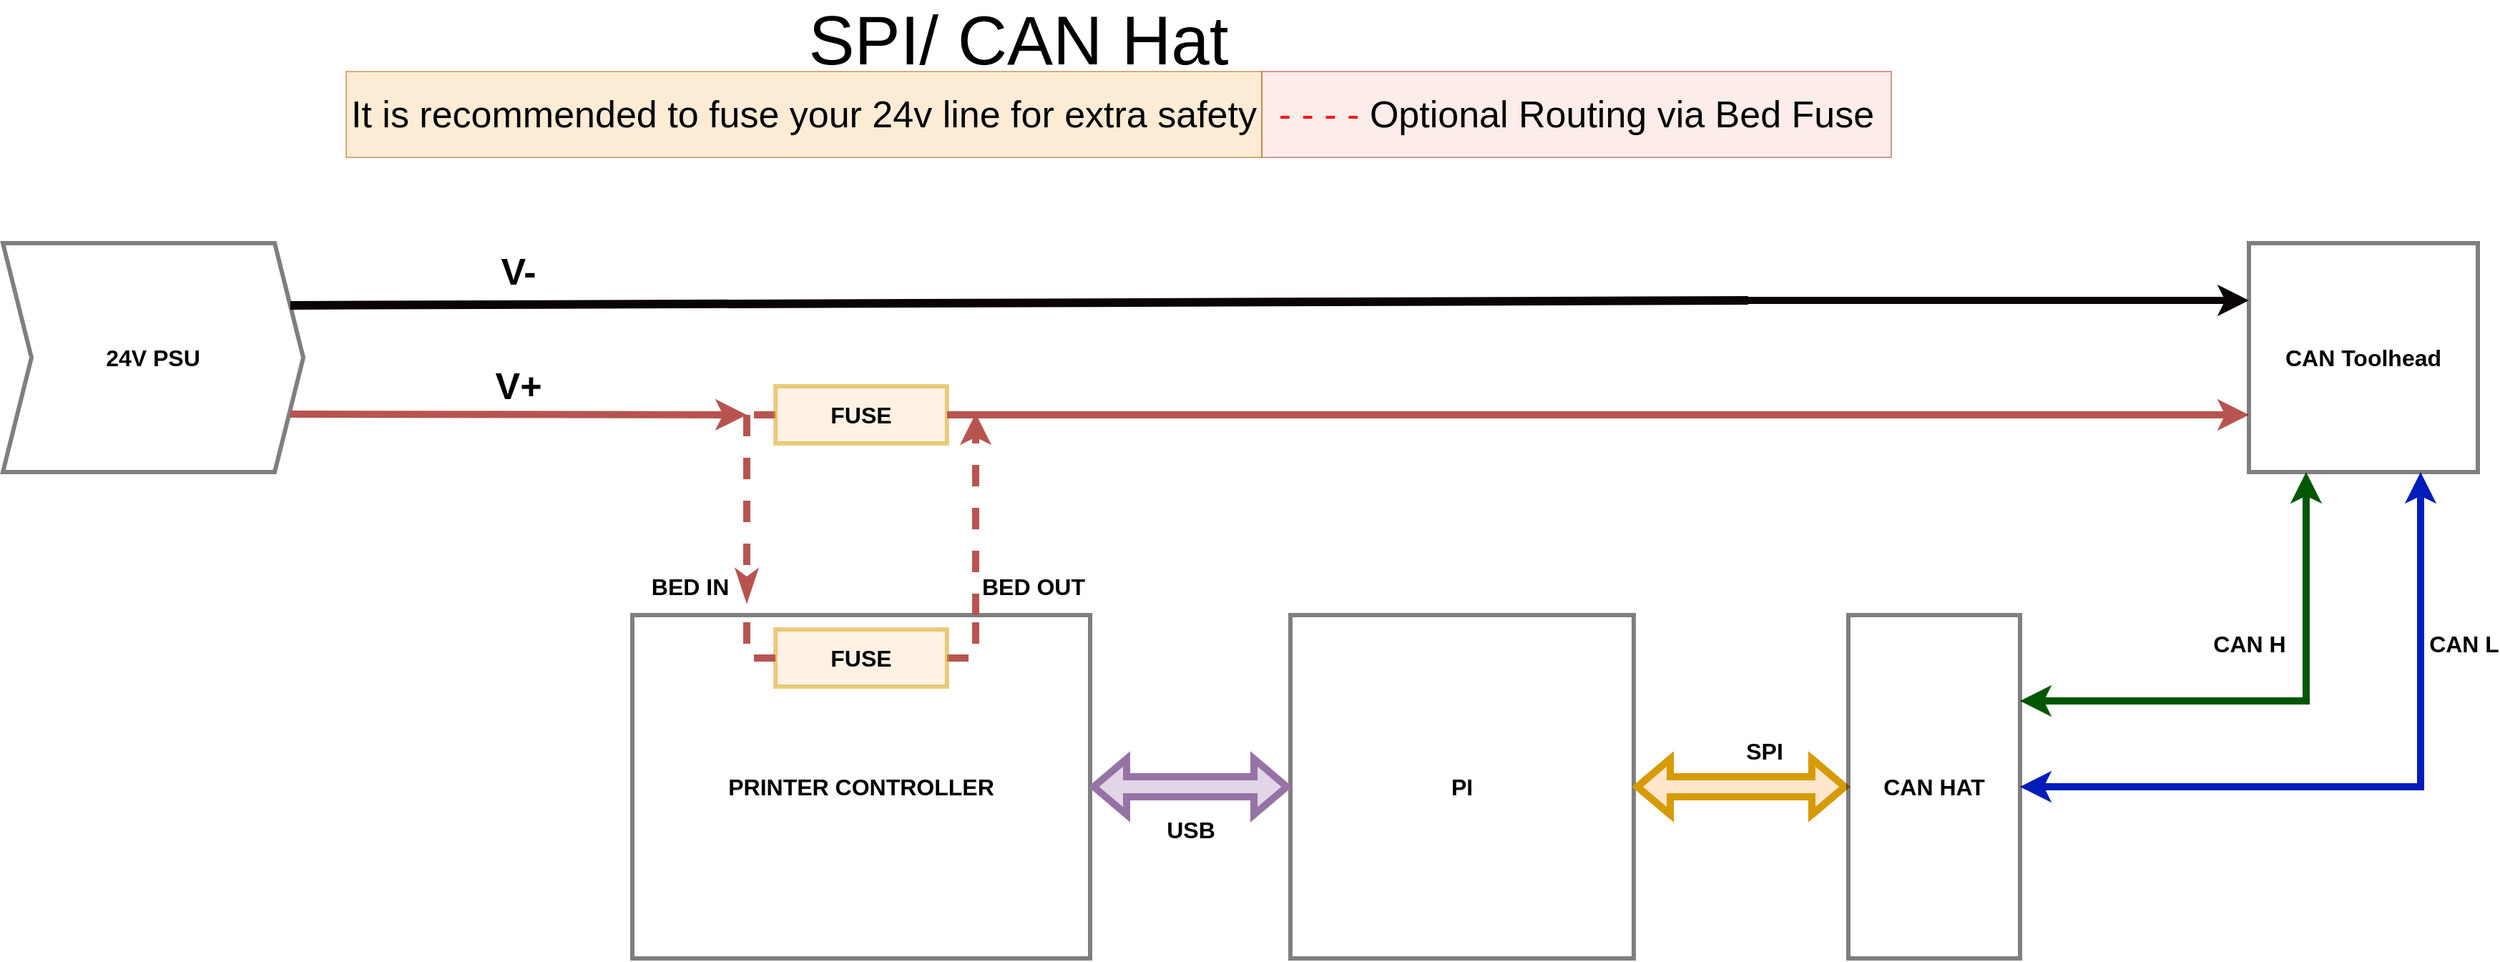 <mxfile version="20.2.2" type="github"><diagram name="Page-1" id="16e2658f-23c8-b752-8be9-c03fbebb8bbe"><mxGraphModel dx="3678" dy="1358" grid="1" gridSize="10" guides="1" tooltips="1" connect="1" arrows="1" fold="1" page="1" pageScale="1" pageWidth="1600" pageHeight="900" background="none" math="0" shadow="0"><root><mxCell id="0"/><mxCell id="1" parent="0"/><mxCell id="tk3jWDGdzixleCatkMts-246" value="SPI/ CAN Hat" style="text;html=1;strokeColor=none;fillColor=none;spacing=5;spacingTop=-20;whiteSpace=wrap;overflow=hidden;rounded=0;glass=0;labelBorderColor=none;sketch=0;fontSize=48;fontColor=none;opacity=50;align=center;" vertex="1" parent="1"><mxGeometry x="110" y="40" width="1360" height="40" as="geometry"/></mxCell><mxCell id="tk3jWDGdzixleCatkMts-247" value="&lt;font color=&quot;#FF1414&quot;&gt;- - - - &lt;/font&gt;Optional Routing via Bed Fuse" style="text;html=1;strokeColor=#ae4132;fillColor=#fad9d5;align=center;verticalAlign=middle;whiteSpace=wrap;rounded=0;glass=0;labelBorderColor=none;sketch=0;fontSize=26;opacity=50;fontStyle=0" vertex="1" parent="1"><mxGeometry x="960" y="80" width="440" height="60" as="geometry"/></mxCell><mxCell id="tk3jWDGdzixleCatkMts-248" value="It is recommended to fuse your 24v line for extra safety" style="text;html=1;strokeColor=#b46504;fillColor=#fad7ac;align=center;verticalAlign=middle;whiteSpace=wrap;rounded=0;glass=0;labelBorderColor=none;sketch=0;fontSize=26;opacity=50;" vertex="1" parent="1"><mxGeometry x="320" y="80" width="640" height="60" as="geometry"/></mxCell><mxCell id="tk3jWDGdzixleCatkMts-249" style="edgeStyle=elbowEdgeStyle;rounded=0;orthogonalLoop=1;jettySize=auto;html=1;labelBackgroundColor=default;fontSize=16;fontColor=none;startArrow=none;startFill=0;endArrow=none;endFill=0;strokeColor=#b85450;strokeWidth=5;dashed=1;fillColor=#f8cecc;" edge="1" parent="1" source="tk3jWDGdzixleCatkMts-250"><mxGeometry relative="1" as="geometry"><mxPoint x="600" y="320" as="targetPoint"/></mxGeometry></mxCell><mxCell id="tk3jWDGdzixleCatkMts-250" value="FUSE" style="rounded=0;whiteSpace=wrap;html=1;glass=0;labelBorderColor=none;sketch=0;fontSize=16;strokeColor=#d79b00;strokeWidth=3;fillColor=#ffe6cc;opacity=50;fontStyle=1" vertex="1" parent="1"><mxGeometry x="620" y="300" width="120" height="40" as="geometry"/></mxCell><mxCell id="tk3jWDGdzixleCatkMts-251" value="" style="endArrow=none;html=1;rounded=0;labelBackgroundColor=none;fontSize=16;fontColor=none;strokeColor=#b85450;strokeWidth=5;fillColor=#f8cecc;startArrow=classic;startFill=1;exitX=0;exitY=0.75;exitDx=0;exitDy=0;" edge="1" parent="1" source="tk3jWDGdzixleCatkMts-253" target="tk3jWDGdzixleCatkMts-250"><mxGeometry y="-10" width="50" height="50" relative="1" as="geometry"><mxPoint x="1570" y="320" as="sourcePoint"/><mxPoint x="490" y="320" as="targetPoint"/><Array as="points"/><mxPoint as="offset"/></mxGeometry></mxCell><mxCell id="tk3jWDGdzixleCatkMts-252" value="CAN L" style="edgeStyle=elbowEdgeStyle;rounded=0;orthogonalLoop=1;jettySize=auto;html=1;labelBackgroundColor=default;fontSize=16;fontColor=none;startArrow=classic;startFill=1;endArrow=classic;endFill=1;strokeColor=#001DBC;strokeWidth=5;fillColor=#0050ef;fontStyle=1;entryX=1;entryY=0.5;entryDx=0;entryDy=0;" edge="1" parent="1" source="tk3jWDGdzixleCatkMts-253" target="tk3jWDGdzixleCatkMts-276"><mxGeometry x="-0.52" y="30" relative="1" as="geometry"><mxPoint x="1770" y="610" as="targetPoint"/><Array as="points"><mxPoint x="1770" y="490"/></Array><mxPoint as="offset"/></mxGeometry></mxCell><mxCell id="tk3jWDGdzixleCatkMts-253" value="CAN Toolhead" style="whiteSpace=wrap;html=1;aspect=fixed;rounded=0;glass=0;labelBorderColor=none;sketch=0;fontSize=16;fontColor=none;strokeColor=default;strokeWidth=3;fillColor=none;opacity=50;fontStyle=1" vertex="1" parent="1"><mxGeometry x="1650" y="200" width="160" height="160" as="geometry"/></mxCell><mxCell id="tk3jWDGdzixleCatkMts-254" value="24V PSU" style="shape=step;perimeter=stepPerimeter;whiteSpace=wrap;html=1;fixedSize=1;rounded=0;glass=0;labelBorderColor=none;sketch=0;fontSize=16;fontColor=none;strokeColor=default;strokeWidth=3;fillColor=none;opacity=50;fontStyle=1" vertex="1" parent="1"><mxGeometry x="80" y="200" width="210" height="160" as="geometry"/></mxCell><mxCell id="tk3jWDGdzixleCatkMts-256" value="PRINTER CONTROLLER" style="rounded=0;whiteSpace=wrap;html=1;glass=0;labelBorderColor=none;sketch=0;fontSize=16;fontColor=none;strokeColor=default;strokeWidth=3;fillColor=none;opacity=50;fontStyle=1" vertex="1" parent="1"><mxGeometry x="520" y="460" width="320" height="240" as="geometry"/></mxCell><mxCell id="tk3jWDGdzixleCatkMts-257" style="edgeStyle=elbowEdgeStyle;rounded=0;orthogonalLoop=1;jettySize=auto;html=1;entryX=0.75;entryY=0;entryDx=0;entryDy=0;dashed=1;labelBackgroundColor=none;fontSize=16;fontColor=none;startArrow=none;startFill=0;endArrow=none;endFill=0;strokeColor=#b85450;strokeWidth=5;fillColor=#f8cecc;" edge="1" parent="1" target="tk3jWDGdzixleCatkMts-256"><mxGeometry relative="1" as="geometry"><mxPoint x="740" y="490" as="sourcePoint"/><Array as="points"><mxPoint x="760" y="480"/></Array></mxGeometry></mxCell><mxCell id="tk3jWDGdzixleCatkMts-258" value="FUSE" style="rounded=0;whiteSpace=wrap;html=1;glass=0;labelBorderColor=none;sketch=0;fontSize=16;strokeColor=#d79b00;strokeWidth=3;fillColor=#ffe6cc;opacity=50;fontStyle=1" vertex="1" parent="1"><mxGeometry x="620" y="470" width="120" height="40" as="geometry"/></mxCell><mxCell id="tk3jWDGdzixleCatkMts-259" value="BED IN" style="endArrow=classicThin;dashed=1;html=1;rounded=0;labelBackgroundColor=none;fontSize=16;fontColor=none;strokeColor=#b85450;strokeWidth=5;fillColor=#f8cecc;endFill=1;fontStyle=1" edge="1" parent="1"><mxGeometry x="0.846" y="-40" width="50" height="50" relative="1" as="geometry"><mxPoint x="600" y="320" as="sourcePoint"/><mxPoint x="600" y="450" as="targetPoint"/><mxPoint as="offset"/></mxGeometry></mxCell><mxCell id="tk3jWDGdzixleCatkMts-260" value="BED OUT" style="endArrow=classic;dashed=1;html=1;rounded=0;labelBackgroundColor=none;fontSize=16;fontColor=none;strokeColor=#b85450;strokeWidth=5;exitX=0.75;exitY=0;exitDx=0;exitDy=0;fillColor=#f8cecc;endFill=1;fontStyle=1" edge="1" parent="1" source="tk3jWDGdzixleCatkMts-256"><mxGeometry x="-0.716" y="-40" width="50" height="50" relative="1" as="geometry"><mxPoint x="760" y="709" as="sourcePoint"/><mxPoint x="760" y="319" as="targetPoint"/><mxPoint as="offset"/></mxGeometry></mxCell><mxCell id="tk3jWDGdzixleCatkMts-261" value="" style="endArrow=none;dashed=1;html=1;rounded=0;labelBackgroundColor=none;fontSize=16;fontColor=none;strokeColor=#b85450;strokeWidth=5;exitX=0;exitY=0.5;exitDx=0;exitDy=0;fillColor=#f8cecc;" edge="1" parent="1" source="tk3jWDGdzixleCatkMts-258"><mxGeometry width="50" height="50" relative="1" as="geometry"><mxPoint x="540" y="490" as="sourcePoint"/><mxPoint x="600" y="460" as="targetPoint"/><Array as="points"><mxPoint x="600" y="490"/></Array></mxGeometry></mxCell><mxCell id="tk3jWDGdzixleCatkMts-264" value="CAN H" style="edgeStyle=elbowEdgeStyle;rounded=0;orthogonalLoop=1;jettySize=auto;html=1;entryX=0.25;entryY=1;entryDx=0;entryDy=0;labelBackgroundColor=default;fontSize=16;fontColor=none;startArrow=classic;startFill=1;endArrow=classic;endFill=1;strokeColor=#005700;strokeWidth=5;fillColor=#008a00;fontStyle=1;exitX=1;exitY=0.25;exitDx=0;exitDy=0;" edge="1" parent="1" target="tk3jWDGdzixleCatkMts-253" source="tk3jWDGdzixleCatkMts-276"><mxGeometry x="-0.111" y="40" relative="1" as="geometry"><mxPoint x="1690" y="580" as="sourcePoint"/><Array as="points"><mxPoint x="1690" y="510"/></Array><mxPoint as="offset"/></mxGeometry></mxCell><mxCell id="tk3jWDGdzixleCatkMts-269" value="V-" style="endArrow=none;html=1;rounded=0;labelBackgroundColor=none;fontSize=26;fontColor=none;strokeColor=#0A0504;strokeWidth=6;exitX=1;exitY=0.25;exitDx=0;exitDy=0;fontStyle=1" edge="1" parent="1" source="tk3jWDGdzixleCatkMts-254"><mxGeometry x="-0.688" y="23" width="50" height="50" relative="1" as="geometry"><mxPoint x="540" y="360" as="sourcePoint"/><mxPoint x="1300" y="240" as="targetPoint"/><Array as="points"/><mxPoint as="offset"/></mxGeometry></mxCell><mxCell id="tk3jWDGdzixleCatkMts-270" value="" style="endArrow=none;html=1;rounded=0;labelBackgroundColor=none;fontSize=16;fontColor=none;strokeColor=#0A0504;strokeWidth=5;exitX=0;exitY=0.25;exitDx=0;exitDy=0;endFill=0;startArrow=classic;startFill=1;" edge="1" parent="1" source="tk3jWDGdzixleCatkMts-253"><mxGeometry width="50" height="50" relative="1" as="geometry"><mxPoint x="620" y="360" as="sourcePoint"/><mxPoint x="1290" y="240" as="targetPoint"/><Array as="points"><mxPoint x="1470" y="240"/></Array></mxGeometry></mxCell><mxCell id="tk3jWDGdzixleCatkMts-272" value="PI" style="rounded=0;whiteSpace=wrap;html=1;glass=0;labelBorderColor=none;sketch=0;fontSize=16;fontColor=none;strokeColor=default;strokeWidth=3;fillColor=none;opacity=50;fontStyle=1" vertex="1" parent="1"><mxGeometry x="980" y="460" width="240" height="240" as="geometry"/></mxCell><mxCell id="tk3jWDGdzixleCatkMts-273" value="USB" style="shape=flexArrow;endArrow=classic;startArrow=classic;html=1;rounded=0;labelBackgroundColor=default;fontSize=16;fontColor=none;strokeColor=#9673a6;strokeWidth=5;entryX=1;entryY=0.5;entryDx=0;entryDy=0;fillColor=#e1d5e7;fontStyle=1;exitX=0;exitY=0.5;exitDx=0;exitDy=0;" edge="1" parent="1" source="tk3jWDGdzixleCatkMts-272" target="tk3jWDGdzixleCatkMts-256"><mxGeometry y="30" width="100" height="100" relative="1" as="geometry"><mxPoint x="950" y="580" as="sourcePoint"/><mxPoint x="410" y="840" as="targetPoint"/><mxPoint as="offset"/></mxGeometry></mxCell><mxCell id="tk3jWDGdzixleCatkMts-274" value="V+" style="endArrow=none;html=1;rounded=0;labelBackgroundColor=default;fontSize=26;fontColor=none;strokeColor=#b85450;strokeWidth=5;fillColor=#f8cecc;entryX=1;entryY=0.75;entryDx=0;entryDy=0;endFill=0;startArrow=classic;startFill=1;fontStyle=1" edge="1" parent="1"><mxGeometry x="0.003" y="-20" width="50" height="50" relative="1" as="geometry"><mxPoint x="600" y="320" as="sourcePoint"/><mxPoint x="280.87" y="319.522" as="targetPoint"/><mxPoint as="offset"/></mxGeometry></mxCell><mxCell id="tk3jWDGdzixleCatkMts-275" value="SPI" style="shape=flexArrow;endArrow=classic;startArrow=classic;html=1;rounded=0;labelBackgroundColor=default;fontSize=16;fontColor=none;strokeColor=#d79b00;strokeWidth=5;exitX=1;exitY=0.5;exitDx=0;exitDy=0;fillColor=#ffe6cc;entryX=0;entryY=0.5;entryDx=0;entryDy=0;fontStyle=1" edge="1" parent="1" source="tk3jWDGdzixleCatkMts-272" target="tk3jWDGdzixleCatkMts-276"><mxGeometry x="0.206" y="25" width="100" height="100" relative="1" as="geometry"><mxPoint x="490" y="910" as="sourcePoint"/><mxPoint x="1130" y="1110" as="targetPoint"/><Array as="points"><mxPoint x="1300" y="580"/></Array><mxPoint as="offset"/></mxGeometry></mxCell><mxCell id="tk3jWDGdzixleCatkMts-276" value="CAN HAT" style="rounded=0;whiteSpace=wrap;html=1;glass=0;labelBorderColor=none;sketch=0;fontSize=16;fontColor=none;strokeColor=default;strokeWidth=3;fillColor=none;opacity=50;fontStyle=1" vertex="1" parent="1"><mxGeometry x="1370" y="460" width="120" height="240" as="geometry"/></mxCell></root></mxGraphModel></diagram></mxfile>